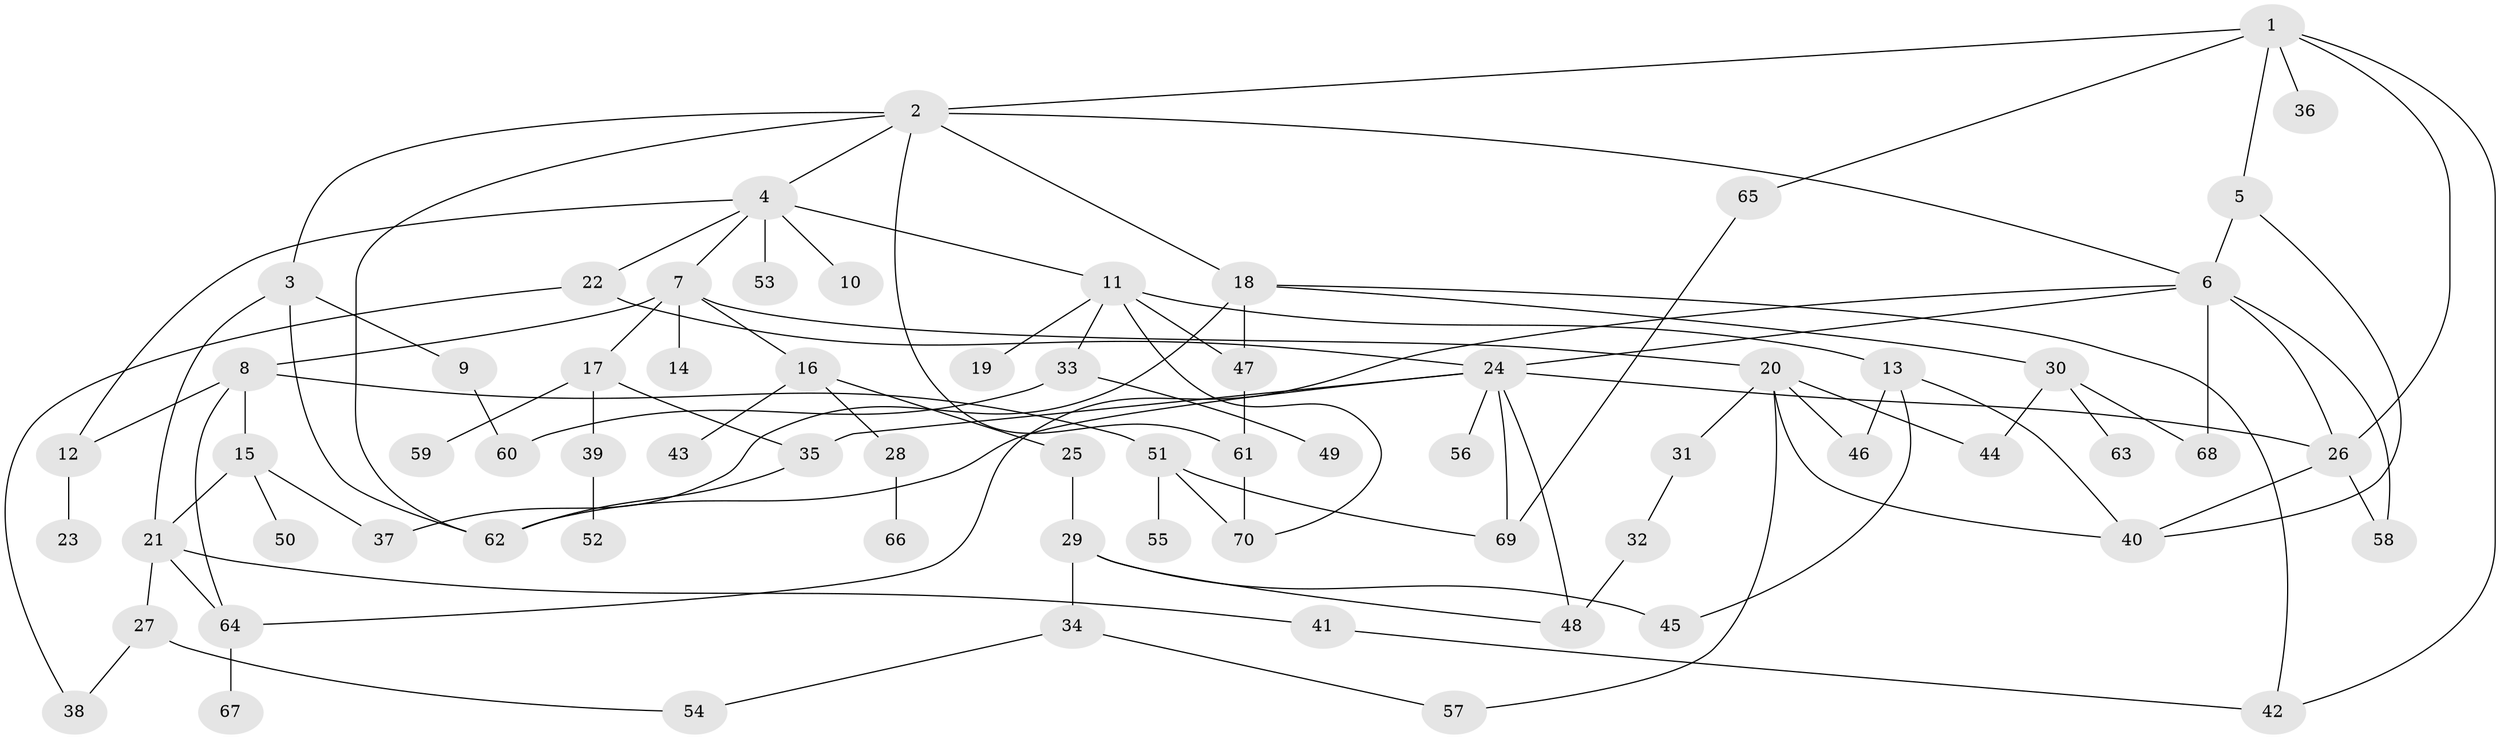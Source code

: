 // coarse degree distribution, {4: 0.11904761904761904, 2: 0.23809523809523808, 1: 0.38095238095238093, 3: 0.07142857142857142, 7: 0.047619047619047616, 8: 0.023809523809523808, 6: 0.07142857142857142, 5: 0.023809523809523808, 12: 0.023809523809523808}
// Generated by graph-tools (version 1.1) at 2025/46/03/04/25 21:46:12]
// undirected, 70 vertices, 104 edges
graph export_dot {
graph [start="1"]
  node [color=gray90,style=filled];
  1;
  2;
  3;
  4;
  5;
  6;
  7;
  8;
  9;
  10;
  11;
  12;
  13;
  14;
  15;
  16;
  17;
  18;
  19;
  20;
  21;
  22;
  23;
  24;
  25;
  26;
  27;
  28;
  29;
  30;
  31;
  32;
  33;
  34;
  35;
  36;
  37;
  38;
  39;
  40;
  41;
  42;
  43;
  44;
  45;
  46;
  47;
  48;
  49;
  50;
  51;
  52;
  53;
  54;
  55;
  56;
  57;
  58;
  59;
  60;
  61;
  62;
  63;
  64;
  65;
  66;
  67;
  68;
  69;
  70;
  1 -- 2;
  1 -- 5;
  1 -- 26;
  1 -- 36;
  1 -- 65;
  1 -- 42;
  2 -- 3;
  2 -- 4;
  2 -- 18;
  2 -- 62;
  2 -- 6;
  2 -- 61;
  3 -- 9;
  3 -- 21;
  3 -- 62;
  4 -- 7;
  4 -- 10;
  4 -- 11;
  4 -- 22;
  4 -- 53;
  4 -- 12;
  5 -- 6;
  5 -- 40;
  6 -- 24;
  6 -- 58;
  6 -- 68;
  6 -- 64;
  6 -- 26;
  7 -- 8;
  7 -- 14;
  7 -- 16;
  7 -- 17;
  7 -- 20;
  8 -- 12;
  8 -- 15;
  8 -- 51;
  8 -- 64;
  9 -- 60;
  11 -- 13;
  11 -- 19;
  11 -- 33;
  11 -- 70;
  11 -- 47;
  12 -- 23;
  13 -- 45;
  13 -- 40;
  13 -- 46;
  15 -- 50;
  15 -- 37;
  15 -- 21;
  16 -- 25;
  16 -- 28;
  16 -- 43;
  17 -- 35;
  17 -- 39;
  17 -- 59;
  18 -- 30;
  18 -- 37;
  18 -- 42;
  18 -- 47;
  20 -- 31;
  20 -- 40;
  20 -- 46;
  20 -- 44;
  20 -- 57;
  21 -- 27;
  21 -- 41;
  21 -- 64;
  22 -- 38;
  22 -- 24;
  24 -- 56;
  24 -- 62;
  24 -- 35;
  24 -- 69;
  24 -- 48;
  24 -- 26;
  25 -- 29;
  26 -- 58;
  26 -- 40;
  27 -- 54;
  27 -- 38;
  28 -- 66;
  29 -- 34;
  29 -- 48;
  29 -- 45;
  30 -- 44;
  30 -- 63;
  30 -- 68;
  31 -- 32;
  32 -- 48;
  33 -- 49;
  33 -- 60;
  34 -- 57;
  34 -- 54;
  35 -- 62;
  39 -- 52;
  41 -- 42;
  47 -- 61;
  51 -- 55;
  51 -- 69;
  51 -- 70;
  61 -- 70;
  64 -- 67;
  65 -- 69;
}
